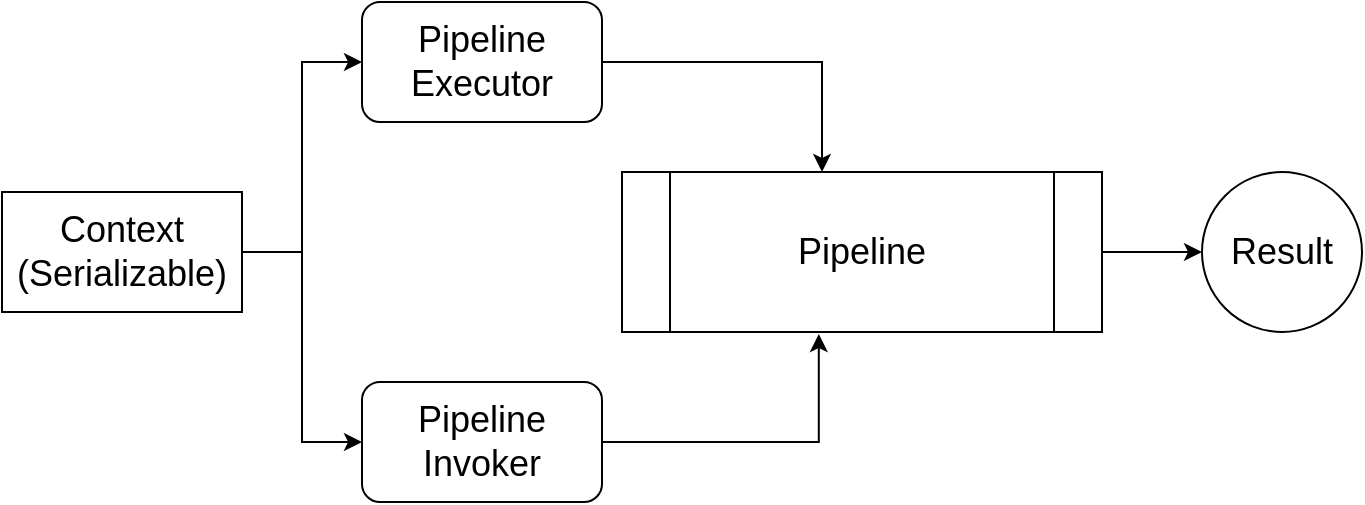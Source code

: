 <mxfile version="20.5.3" type="github">
  <diagram id="ESfHzFhIp8_Np-J2azcc" name="Page-1">
    <mxGraphModel dx="2066" dy="1153" grid="1" gridSize="10" guides="1" tooltips="1" connect="1" arrows="1" fold="1" page="1" pageScale="1" pageWidth="850" pageHeight="1100" math="0" shadow="0">
      <root>
        <mxCell id="0" />
        <mxCell id="1" parent="0" />
        <mxCell id="DQuGTHQYeRv185xnL4Ju-9" style="edgeStyle=orthogonalEdgeStyle;rounded=0;orthogonalLoop=1;jettySize=auto;html=1;fontSize=18;" edge="1" parent="1" source="uScZJCT3d9wsoi-lr6Ei-2" target="DQuGTHQYeRv185xnL4Ju-8">
          <mxGeometry relative="1" as="geometry" />
        </mxCell>
        <mxCell id="uScZJCT3d9wsoi-lr6Ei-2" value="Pipeline" style="shape=process;whiteSpace=wrap;html=1;backgroundOutline=1;fontSize=18;" parent="1" vertex="1">
          <mxGeometry x="420" y="145" width="240" height="80" as="geometry" />
        </mxCell>
        <mxCell id="DQuGTHQYeRv185xnL4Ju-3" style="edgeStyle=orthogonalEdgeStyle;rounded=0;orthogonalLoop=1;jettySize=auto;html=1;fontSize=18;" edge="1" parent="1" source="DQuGTHQYeRv185xnL4Ju-1" target="uScZJCT3d9wsoi-lr6Ei-2">
          <mxGeometry relative="1" as="geometry">
            <Array as="points">
              <mxPoint x="520" y="90" />
            </Array>
          </mxGeometry>
        </mxCell>
        <mxCell id="DQuGTHQYeRv185xnL4Ju-1" value="Pipeline&lt;br&gt;Executor" style="rounded=1;whiteSpace=wrap;html=1;fontSize=18;" vertex="1" parent="1">
          <mxGeometry x="290" y="60" width="120" height="60" as="geometry" />
        </mxCell>
        <mxCell id="DQuGTHQYeRv185xnL4Ju-4" style="edgeStyle=orthogonalEdgeStyle;rounded=0;orthogonalLoop=1;jettySize=auto;html=1;entryX=0.41;entryY=1.013;entryDx=0;entryDy=0;fontSize=18;entryPerimeter=0;" edge="1" parent="1" source="DQuGTHQYeRv185xnL4Ju-2" target="uScZJCT3d9wsoi-lr6Ei-2">
          <mxGeometry relative="1" as="geometry" />
        </mxCell>
        <mxCell id="DQuGTHQYeRv185xnL4Ju-2" value="Pipeline&lt;br&gt;Invoker" style="rounded=1;whiteSpace=wrap;html=1;fontSize=18;" vertex="1" parent="1">
          <mxGeometry x="290" y="250" width="120" height="60" as="geometry" />
        </mxCell>
        <mxCell id="DQuGTHQYeRv185xnL4Ju-6" style="edgeStyle=orthogonalEdgeStyle;rounded=0;orthogonalLoop=1;jettySize=auto;html=1;entryX=0;entryY=0.5;entryDx=0;entryDy=0;fontSize=18;" edge="1" parent="1" source="DQuGTHQYeRv185xnL4Ju-5" target="DQuGTHQYeRv185xnL4Ju-1">
          <mxGeometry relative="1" as="geometry" />
        </mxCell>
        <mxCell id="DQuGTHQYeRv185xnL4Ju-7" style="edgeStyle=orthogonalEdgeStyle;rounded=0;orthogonalLoop=1;jettySize=auto;html=1;entryX=0;entryY=0.5;entryDx=0;entryDy=0;fontSize=18;" edge="1" parent="1" source="DQuGTHQYeRv185xnL4Ju-5" target="DQuGTHQYeRv185xnL4Ju-2">
          <mxGeometry relative="1" as="geometry" />
        </mxCell>
        <mxCell id="DQuGTHQYeRv185xnL4Ju-5" value="Context&lt;br&gt;(Serializable)" style="rounded=0;whiteSpace=wrap;html=1;fontSize=18;" vertex="1" parent="1">
          <mxGeometry x="110" y="155" width="120" height="60" as="geometry" />
        </mxCell>
        <mxCell id="DQuGTHQYeRv185xnL4Ju-8" value="Result" style="ellipse;whiteSpace=wrap;html=1;aspect=fixed;fontSize=18;" vertex="1" parent="1">
          <mxGeometry x="710" y="145" width="80" height="80" as="geometry" />
        </mxCell>
      </root>
    </mxGraphModel>
  </diagram>
</mxfile>
